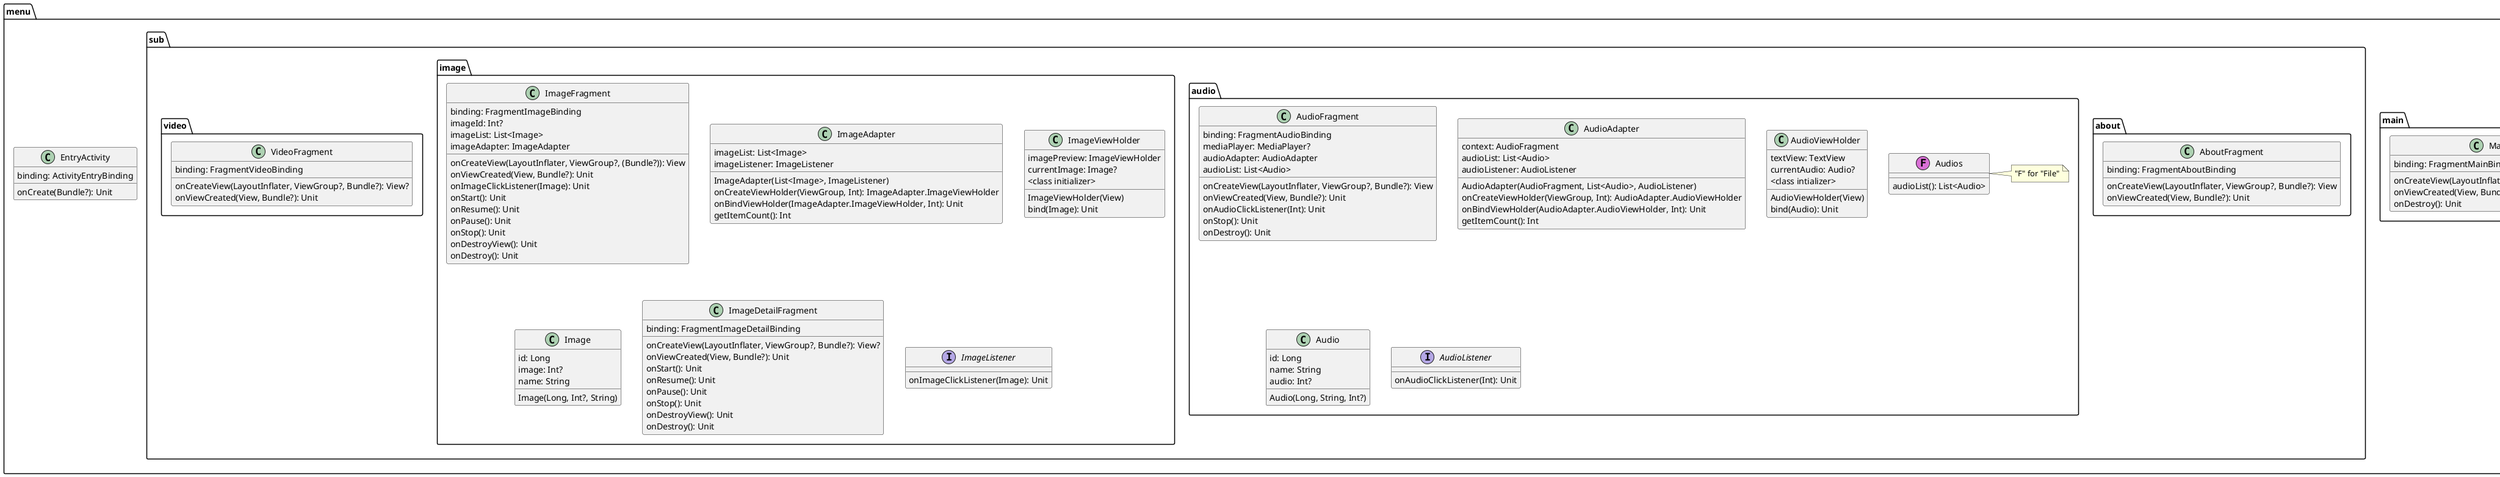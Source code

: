@startuml
'comment

' packages
package "menu" {

    class EntryActivity {
        binding: ActivityEntryBinding
    ' TODO should "Unit" be omitted? it basically means "void"
        onCreate(Bundle?): Unit
    }

    package "main" {

        class MainActivity {
            binding: ActivityMainBinding
            onCreate(Bundle?): Unit
            onCreateOptionsMenu(Menu): Boolean
            onDestroy(): Unit
        }

        class MainFragment {
            binding: FragmentMainBinding
            onCreateView(LayoutInflater, ViewGroup?, Bundle?): View
            onViewCreated(View, Bundle?): Unit
            onDestroy(): Unit
        }
    }

    package "sub" {

        package "about" {
            class AboutFragment {
                binding: FragmentAboutBinding
                onCreateView(LayoutInflater, ViewGroup?, Bundle?): View
                onViewCreated(View, Bundle?): Unit
            }
        }

        package "audio" {

            class AudioFragment {
                binding: FragmentAudioBinding
                mediaPlayer: MediaPlayer?
                audioAdapter: AudioAdapter
                audioList: List<Audio>
                onCreateView(LayoutInflater, ViewGroup?, Bundle?): View
                onViewCreated(View, Bundle?): Unit
                onAudioClickListener(Int): Unit
                onStop(): Unit
                onDestroy(): Unit
            }

            class AudioAdapter {
                context: AudioFragment
                audioList: List<Audio>
                audioListener: AudioListener
                AudioAdapter(AudioFragment, List<Audio>, AudioListener)
                onCreateViewHolder(ViewGroup, Int): AudioAdapter.AudioViewHolder
                onBindViewHolder(AudioAdapter.AudioViewHolder, Int): Unit
                getItemCount(): Int
            }

            class AudioViewHolder {
                textView: TextView
                currentAudio: Audio?
            ' TODO what to do with this pain in the ass?
                <class intializer>
                AudioViewHolder(View)
                bind(Audio): Unit
            }

            class Audio {
                id: Long
                name: String
                audio: Int?
                Audio(Long, String, Int?)
            }

            interface AudioListener {
                onAudioClickListener(Int): Unit
            }
            'TODO how to handle "Audios.kt"
            class Audios <<(F,orchid)>> {
                audioList(): List<Audio>

            }
            note right: "F" for "File"
        }

        package "image" {

            class ImageFragment {
                binding: FragmentImageBinding
                imageId: Int?
                imageList: List<Image>
                imageAdapter: ImageAdapter
                onCreateView(LayoutInflater, ViewGroup?, (Bundle?)): View
                onViewCreated(View, Bundle?): Unit
                onImageClickListener(Image): Unit
                onStart(): Unit
                onResume(): Unit
                onPause(): Unit
                onStop(): Unit
                onDestroyView(): Unit
                onDestroy(): Unit
            }

            class ImageAdapter {
                imageList: List<Image>
                imageListener: ImageListener
                ImageAdapter(List<Image>, ImageListener)
                onCreateViewHolder(ViewGroup, Int): ImageAdapter.ImageViewHolder
                onBindViewHolder(ImageAdapter.ImageViewHolder, Int): Unit
                getItemCount(): Int
            }

            class ImageViewHolder {
                imagePreview: ImageViewHolder
                currentImage: Image?
                <class initializer>
                ImageViewHolder(View)
                bind(Image): Unit
            }

            class Image {
                id: Long
                image: Int?
                name: String
                Image(Long, Int?, String)
            }

            class ImageDetailFragment {
                binding: FragmentImageDetailBinding
                onCreateView(LayoutInflater, ViewGroup?, Bundle?): View?
                onViewCreated(View, Bundle?): Unit
                onStart(): Unit
                onResume(): Unit
                onPause(): Unit
                onStop(): Unit
                onDestroyView(): Unit
                onDestroy(): Unit
            }

            interface ImageListener {
                onImageClickListener(Image): Unit
            }
        'TODO how to handle "Images.kt"
        }

        package "video" {
            class VideoFragment {
            binding: FragmentVideoBinding
            onCreateView(LayoutInflater, ViewGroup?, Bundle?): View?
            onViewCreated(View, Bundle?): Unit
            }
        }
    }
}

' dependencies
/'    AudioListener <|-- AudioFragment
    ImageListener <|-- ImageFragment
    AudioAdapter <|-- AudioViewHolder : (+) inner class
    ImageAdapter <|-- ImageViewHolder : (+) inner class'/

' output layout
/'    main-down[hidden]-sub
    audio-down[hidden]-about
    about-down[hidden]-image
    image-down[hidden]-audio
    ' sub-down[hidden]-main'/
@enduml